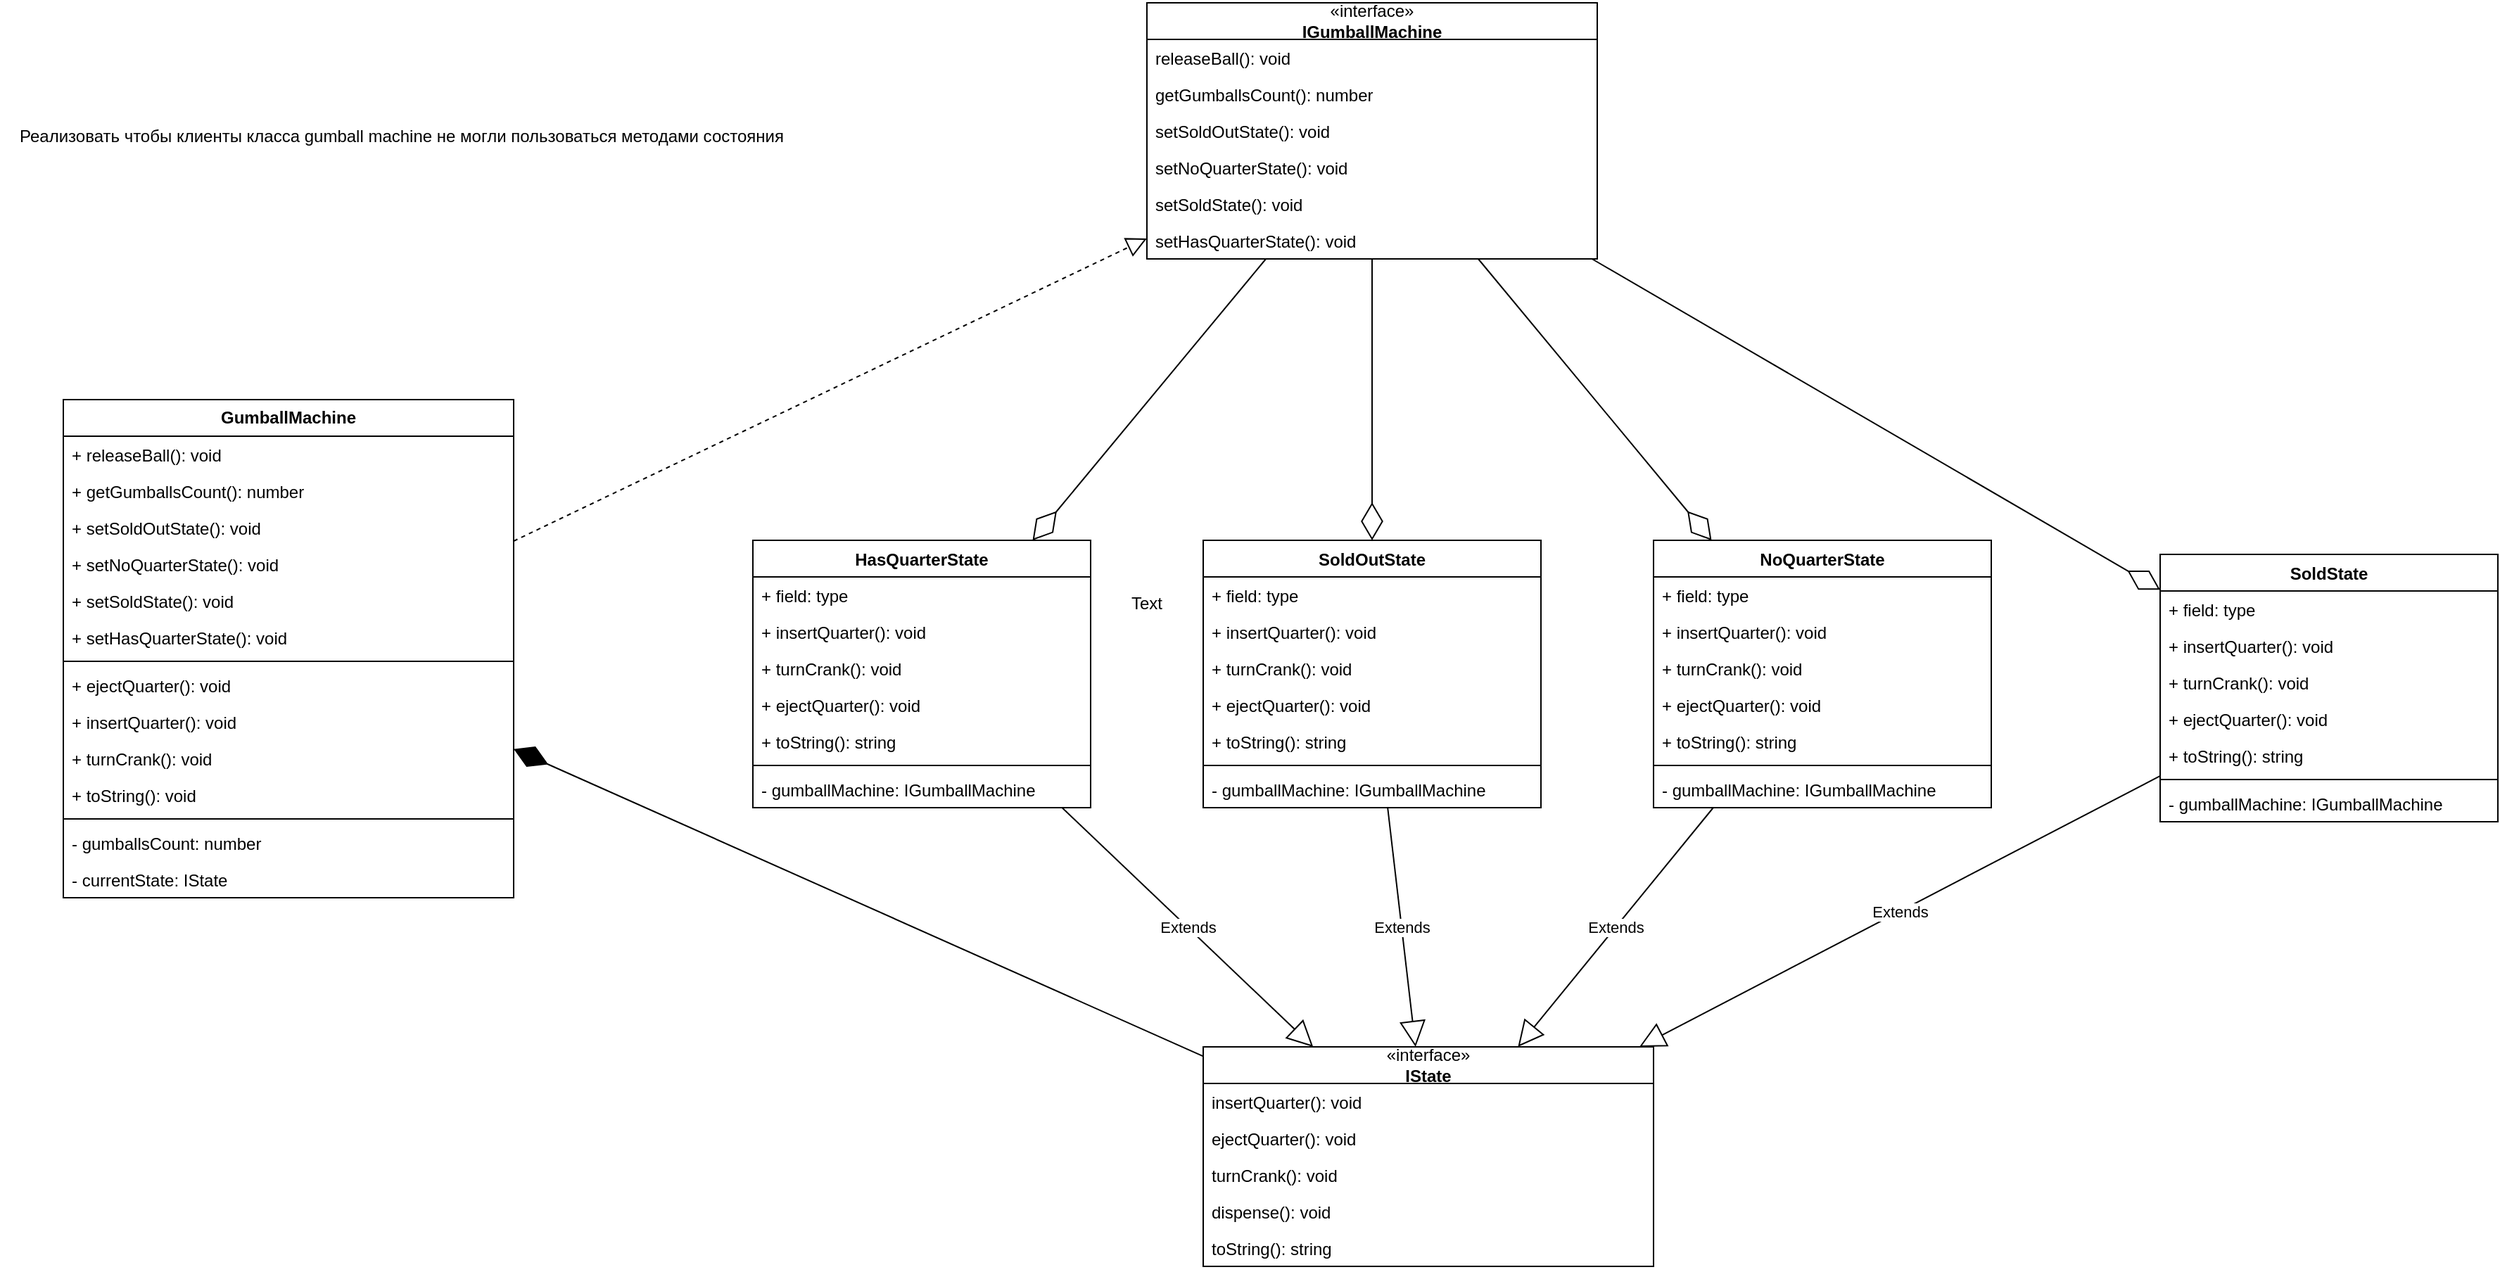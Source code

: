 <mxfile version="22.1.0" type="device">
  <diagram name="Страница — 1" id="yAGA-Q6XekmoFB_qAusQ">
    <mxGraphModel dx="3398" dy="2045" grid="1" gridSize="10" guides="1" tooltips="1" connect="1" arrows="1" fold="1" page="1" pageScale="1" pageWidth="827" pageHeight="1169" math="0" shadow="0">
      <root>
        <mxCell id="0" />
        <mxCell id="1" parent="0" />
        <mxCell id="E-KndAGt-GvtV74VVO-N-1" value="NoQuarterState" style="swimlane;fontStyle=1;align=center;verticalAlign=top;childLayout=stackLayout;horizontal=1;startSize=26;horizontalStack=0;resizeParent=1;resizeParentMax=0;resizeLast=0;collapsible=1;marginBottom=0;whiteSpace=wrap;html=1;" parent="1" vertex="1">
          <mxGeometry x="-40" y="200" width="240" height="190" as="geometry" />
        </mxCell>
        <mxCell id="E-KndAGt-GvtV74VVO-N-2" value="+ field: type" style="text;strokeColor=none;fillColor=none;align=left;verticalAlign=top;spacingLeft=4;spacingRight=4;overflow=hidden;rotatable=0;points=[[0,0.5],[1,0.5]];portConstraint=eastwest;whiteSpace=wrap;html=1;" parent="E-KndAGt-GvtV74VVO-N-1" vertex="1">
          <mxGeometry y="26" width="240" height="26" as="geometry" />
        </mxCell>
        <mxCell id="E-KndAGt-GvtV74VVO-N-15" value="+ insertQuarter(): void" style="text;strokeColor=none;fillColor=none;align=left;verticalAlign=top;spacingLeft=4;spacingRight=4;overflow=hidden;rotatable=0;points=[[0,0.5],[1,0.5]];portConstraint=eastwest;whiteSpace=wrap;html=1;" parent="E-KndAGt-GvtV74VVO-N-1" vertex="1">
          <mxGeometry y="52" width="240" height="26" as="geometry" />
        </mxCell>
        <mxCell id="E-KndAGt-GvtV74VVO-N-17" value="+ turnCrank(): void" style="text;strokeColor=none;fillColor=none;align=left;verticalAlign=top;spacingLeft=4;spacingRight=4;overflow=hidden;rotatable=0;points=[[0,0.5],[1,0.5]];portConstraint=eastwest;whiteSpace=wrap;html=1;" parent="E-KndAGt-GvtV74VVO-N-1" vertex="1">
          <mxGeometry y="78" width="240" height="26" as="geometry" />
        </mxCell>
        <mxCell id="E-KndAGt-GvtV74VVO-N-16" value="+ ejectQuarter(): void" style="text;strokeColor=none;fillColor=none;align=left;verticalAlign=top;spacingLeft=4;spacingRight=4;overflow=hidden;rotatable=0;points=[[0,0.5],[1,0.5]];portConstraint=eastwest;whiteSpace=wrap;html=1;" parent="E-KndAGt-GvtV74VVO-N-1" vertex="1">
          <mxGeometry y="104" width="240" height="26" as="geometry" />
        </mxCell>
        <mxCell id="E-KndAGt-GvtV74VVO-N-18" value="+ toString(): string" style="text;strokeColor=none;fillColor=none;align=left;verticalAlign=top;spacingLeft=4;spacingRight=4;overflow=hidden;rotatable=0;points=[[0,0.5],[1,0.5]];portConstraint=eastwest;whiteSpace=wrap;html=1;" parent="E-KndAGt-GvtV74VVO-N-1" vertex="1">
          <mxGeometry y="130" width="240" height="26" as="geometry" />
        </mxCell>
        <mxCell id="E-KndAGt-GvtV74VVO-N-3" value="" style="line;strokeWidth=1;fillColor=none;align=left;verticalAlign=middle;spacingTop=-1;spacingLeft=3;spacingRight=3;rotatable=0;labelPosition=right;points=[];portConstraint=eastwest;strokeColor=inherit;" parent="E-KndAGt-GvtV74VVO-N-1" vertex="1">
          <mxGeometry y="156" width="240" height="8" as="geometry" />
        </mxCell>
        <mxCell id="E-KndAGt-GvtV74VVO-N-4" value="- gumballMachine: IGumballMachine" style="text;strokeColor=none;fillColor=none;align=left;verticalAlign=top;spacingLeft=4;spacingRight=4;overflow=hidden;rotatable=0;points=[[0,0.5],[1,0.5]];portConstraint=eastwest;whiteSpace=wrap;html=1;" parent="E-KndAGt-GvtV74VVO-N-1" vertex="1">
          <mxGeometry y="164" width="240" height="26" as="geometry" />
        </mxCell>
        <mxCell id="E-KndAGt-GvtV74VVO-N-5" value="«interface»&lt;br style=&quot;border-color: var(--border-color);&quot;&gt;&lt;b&gt;IState&lt;/b&gt;" style="swimlane;fontStyle=0;childLayout=stackLayout;horizontal=1;startSize=26;fillColor=none;horizontalStack=0;resizeParent=1;resizeParentMax=0;resizeLast=0;collapsible=1;marginBottom=0;whiteSpace=wrap;html=1;" parent="1" vertex="1">
          <mxGeometry x="-360" y="560" width="320" height="156" as="geometry" />
        </mxCell>
        <mxCell id="E-KndAGt-GvtV74VVO-N-6" value="insertQuarter(): void" style="text;strokeColor=none;fillColor=none;align=left;verticalAlign=top;spacingLeft=4;spacingRight=4;overflow=hidden;rotatable=0;points=[[0,0.5],[1,0.5]];portConstraint=eastwest;whiteSpace=wrap;html=1;" parent="E-KndAGt-GvtV74VVO-N-5" vertex="1">
          <mxGeometry y="26" width="320" height="26" as="geometry" />
        </mxCell>
        <mxCell id="E-KndAGt-GvtV74VVO-N-7" value="ejectQuarter(): void" style="text;strokeColor=none;fillColor=none;align=left;verticalAlign=top;spacingLeft=4;spacingRight=4;overflow=hidden;rotatable=0;points=[[0,0.5],[1,0.5]];portConstraint=eastwest;whiteSpace=wrap;html=1;" parent="E-KndAGt-GvtV74VVO-N-5" vertex="1">
          <mxGeometry y="52" width="320" height="26" as="geometry" />
        </mxCell>
        <mxCell id="E-KndAGt-GvtV74VVO-N-12" value="turnCrank(): void" style="text;strokeColor=none;fillColor=none;align=left;verticalAlign=top;spacingLeft=4;spacingRight=4;overflow=hidden;rotatable=0;points=[[0,0.5],[1,0.5]];portConstraint=eastwest;whiteSpace=wrap;html=1;" parent="E-KndAGt-GvtV74VVO-N-5" vertex="1">
          <mxGeometry y="78" width="320" height="26" as="geometry" />
        </mxCell>
        <mxCell id="E-KndAGt-GvtV74VVO-N-13" value="dispense(): void" style="text;strokeColor=none;fillColor=none;align=left;verticalAlign=top;spacingLeft=4;spacingRight=4;overflow=hidden;rotatable=0;points=[[0,0.5],[1,0.5]];portConstraint=eastwest;whiteSpace=wrap;html=1;" parent="E-KndAGt-GvtV74VVO-N-5" vertex="1">
          <mxGeometry y="104" width="320" height="26" as="geometry" />
        </mxCell>
        <mxCell id="E-KndAGt-GvtV74VVO-N-14" value="toString(): string" style="text;strokeColor=none;fillColor=none;align=left;verticalAlign=top;spacingLeft=4;spacingRight=4;overflow=hidden;rotatable=0;points=[[0,0.5],[1,0.5]];portConstraint=eastwest;whiteSpace=wrap;html=1;" parent="E-KndAGt-GvtV74VVO-N-5" vertex="1">
          <mxGeometry y="130" width="320" height="26" as="geometry" />
        </mxCell>
        <mxCell id="E-KndAGt-GvtV74VVO-N-19" value="HasQuarterState" style="swimlane;fontStyle=1;align=center;verticalAlign=top;childLayout=stackLayout;horizontal=1;startSize=26;horizontalStack=0;resizeParent=1;resizeParentMax=0;resizeLast=0;collapsible=1;marginBottom=0;whiteSpace=wrap;html=1;" parent="1" vertex="1">
          <mxGeometry x="-680" y="200" width="240" height="190" as="geometry" />
        </mxCell>
        <mxCell id="E-KndAGt-GvtV74VVO-N-20" value="+ field: type" style="text;strokeColor=none;fillColor=none;align=left;verticalAlign=top;spacingLeft=4;spacingRight=4;overflow=hidden;rotatable=0;points=[[0,0.5],[1,0.5]];portConstraint=eastwest;whiteSpace=wrap;html=1;" parent="E-KndAGt-GvtV74VVO-N-19" vertex="1">
          <mxGeometry y="26" width="240" height="26" as="geometry" />
        </mxCell>
        <mxCell id="E-KndAGt-GvtV74VVO-N-21" value="+ insertQuarter(): void" style="text;strokeColor=none;fillColor=none;align=left;verticalAlign=top;spacingLeft=4;spacingRight=4;overflow=hidden;rotatable=0;points=[[0,0.5],[1,0.5]];portConstraint=eastwest;whiteSpace=wrap;html=1;" parent="E-KndAGt-GvtV74VVO-N-19" vertex="1">
          <mxGeometry y="52" width="240" height="26" as="geometry" />
        </mxCell>
        <mxCell id="E-KndAGt-GvtV74VVO-N-22" value="+ turnCrank(): void" style="text;strokeColor=none;fillColor=none;align=left;verticalAlign=top;spacingLeft=4;spacingRight=4;overflow=hidden;rotatable=0;points=[[0,0.5],[1,0.5]];portConstraint=eastwest;whiteSpace=wrap;html=1;" parent="E-KndAGt-GvtV74VVO-N-19" vertex="1">
          <mxGeometry y="78" width="240" height="26" as="geometry" />
        </mxCell>
        <mxCell id="E-KndAGt-GvtV74VVO-N-23" value="+ ejectQuarter(): void" style="text;strokeColor=none;fillColor=none;align=left;verticalAlign=top;spacingLeft=4;spacingRight=4;overflow=hidden;rotatable=0;points=[[0,0.5],[1,0.5]];portConstraint=eastwest;whiteSpace=wrap;html=1;" parent="E-KndAGt-GvtV74VVO-N-19" vertex="1">
          <mxGeometry y="104" width="240" height="26" as="geometry" />
        </mxCell>
        <mxCell id="E-KndAGt-GvtV74VVO-N-24" value="+ toString(): string" style="text;strokeColor=none;fillColor=none;align=left;verticalAlign=top;spacingLeft=4;spacingRight=4;overflow=hidden;rotatable=0;points=[[0,0.5],[1,0.5]];portConstraint=eastwest;whiteSpace=wrap;html=1;" parent="E-KndAGt-GvtV74VVO-N-19" vertex="1">
          <mxGeometry y="130" width="240" height="26" as="geometry" />
        </mxCell>
        <mxCell id="E-KndAGt-GvtV74VVO-N-25" value="" style="line;strokeWidth=1;fillColor=none;align=left;verticalAlign=middle;spacingTop=-1;spacingLeft=3;spacingRight=3;rotatable=0;labelPosition=right;points=[];portConstraint=eastwest;strokeColor=inherit;" parent="E-KndAGt-GvtV74VVO-N-19" vertex="1">
          <mxGeometry y="156" width="240" height="8" as="geometry" />
        </mxCell>
        <mxCell id="E-KndAGt-GvtV74VVO-N-26" value="- gumballMachine: IGumballMachine" style="text;strokeColor=none;fillColor=none;align=left;verticalAlign=top;spacingLeft=4;spacingRight=4;overflow=hidden;rotatable=0;points=[[0,0.5],[1,0.5]];portConstraint=eastwest;whiteSpace=wrap;html=1;" parent="E-KndAGt-GvtV74VVO-N-19" vertex="1">
          <mxGeometry y="164" width="240" height="26" as="geometry" />
        </mxCell>
        <mxCell id="E-KndAGt-GvtV74VVO-N-27" value="SoldOutState" style="swimlane;fontStyle=1;align=center;verticalAlign=top;childLayout=stackLayout;horizontal=1;startSize=26;horizontalStack=0;resizeParent=1;resizeParentMax=0;resizeLast=0;collapsible=1;marginBottom=0;whiteSpace=wrap;html=1;" parent="1" vertex="1">
          <mxGeometry x="-360" y="200" width="240" height="190" as="geometry" />
        </mxCell>
        <mxCell id="E-KndAGt-GvtV74VVO-N-28" value="+ field: type" style="text;strokeColor=none;fillColor=none;align=left;verticalAlign=top;spacingLeft=4;spacingRight=4;overflow=hidden;rotatable=0;points=[[0,0.5],[1,0.5]];portConstraint=eastwest;whiteSpace=wrap;html=1;" parent="E-KndAGt-GvtV74VVO-N-27" vertex="1">
          <mxGeometry y="26" width="240" height="26" as="geometry" />
        </mxCell>
        <mxCell id="E-KndAGt-GvtV74VVO-N-29" value="+ insertQuarter(): void" style="text;strokeColor=none;fillColor=none;align=left;verticalAlign=top;spacingLeft=4;spacingRight=4;overflow=hidden;rotatable=0;points=[[0,0.5],[1,0.5]];portConstraint=eastwest;whiteSpace=wrap;html=1;" parent="E-KndAGt-GvtV74VVO-N-27" vertex="1">
          <mxGeometry y="52" width="240" height="26" as="geometry" />
        </mxCell>
        <mxCell id="E-KndAGt-GvtV74VVO-N-30" value="+ turnCrank(): void" style="text;strokeColor=none;fillColor=none;align=left;verticalAlign=top;spacingLeft=4;spacingRight=4;overflow=hidden;rotatable=0;points=[[0,0.5],[1,0.5]];portConstraint=eastwest;whiteSpace=wrap;html=1;" parent="E-KndAGt-GvtV74VVO-N-27" vertex="1">
          <mxGeometry y="78" width="240" height="26" as="geometry" />
        </mxCell>
        <mxCell id="E-KndAGt-GvtV74VVO-N-31" value="+ ejectQuarter(): void" style="text;strokeColor=none;fillColor=none;align=left;verticalAlign=top;spacingLeft=4;spacingRight=4;overflow=hidden;rotatable=0;points=[[0,0.5],[1,0.5]];portConstraint=eastwest;whiteSpace=wrap;html=1;" parent="E-KndAGt-GvtV74VVO-N-27" vertex="1">
          <mxGeometry y="104" width="240" height="26" as="geometry" />
        </mxCell>
        <mxCell id="E-KndAGt-GvtV74VVO-N-32" value="+ toString(): string" style="text;strokeColor=none;fillColor=none;align=left;verticalAlign=top;spacingLeft=4;spacingRight=4;overflow=hidden;rotatable=0;points=[[0,0.5],[1,0.5]];portConstraint=eastwest;whiteSpace=wrap;html=1;" parent="E-KndAGt-GvtV74VVO-N-27" vertex="1">
          <mxGeometry y="130" width="240" height="26" as="geometry" />
        </mxCell>
        <mxCell id="E-KndAGt-GvtV74VVO-N-33" value="" style="line;strokeWidth=1;fillColor=none;align=left;verticalAlign=middle;spacingTop=-1;spacingLeft=3;spacingRight=3;rotatable=0;labelPosition=right;points=[];portConstraint=eastwest;strokeColor=inherit;" parent="E-KndAGt-GvtV74VVO-N-27" vertex="1">
          <mxGeometry y="156" width="240" height="8" as="geometry" />
        </mxCell>
        <mxCell id="E-KndAGt-GvtV74VVO-N-34" value="- gumballMachine: IGumballMachine" style="text;strokeColor=none;fillColor=none;align=left;verticalAlign=top;spacingLeft=4;spacingRight=4;overflow=hidden;rotatable=0;points=[[0,0.5],[1,0.5]];portConstraint=eastwest;whiteSpace=wrap;html=1;" parent="E-KndAGt-GvtV74VVO-N-27" vertex="1">
          <mxGeometry y="164" width="240" height="26" as="geometry" />
        </mxCell>
        <mxCell id="E-KndAGt-GvtV74VVO-N-35" value="SoldState" style="swimlane;fontStyle=1;align=center;verticalAlign=top;childLayout=stackLayout;horizontal=1;startSize=26;horizontalStack=0;resizeParent=1;resizeParentMax=0;resizeLast=0;collapsible=1;marginBottom=0;whiteSpace=wrap;html=1;" parent="1" vertex="1">
          <mxGeometry x="320" y="210" width="240" height="190" as="geometry" />
        </mxCell>
        <mxCell id="E-KndAGt-GvtV74VVO-N-36" value="+ field: type" style="text;strokeColor=none;fillColor=none;align=left;verticalAlign=top;spacingLeft=4;spacingRight=4;overflow=hidden;rotatable=0;points=[[0,0.5],[1,0.5]];portConstraint=eastwest;whiteSpace=wrap;html=1;" parent="E-KndAGt-GvtV74VVO-N-35" vertex="1">
          <mxGeometry y="26" width="240" height="26" as="geometry" />
        </mxCell>
        <mxCell id="E-KndAGt-GvtV74VVO-N-37" value="+ insertQuarter(): void" style="text;strokeColor=none;fillColor=none;align=left;verticalAlign=top;spacingLeft=4;spacingRight=4;overflow=hidden;rotatable=0;points=[[0,0.5],[1,0.5]];portConstraint=eastwest;whiteSpace=wrap;html=1;" parent="E-KndAGt-GvtV74VVO-N-35" vertex="1">
          <mxGeometry y="52" width="240" height="26" as="geometry" />
        </mxCell>
        <mxCell id="E-KndAGt-GvtV74VVO-N-38" value="+ turnCrank(): void" style="text;strokeColor=none;fillColor=none;align=left;verticalAlign=top;spacingLeft=4;spacingRight=4;overflow=hidden;rotatable=0;points=[[0,0.5],[1,0.5]];portConstraint=eastwest;whiteSpace=wrap;html=1;" parent="E-KndAGt-GvtV74VVO-N-35" vertex="1">
          <mxGeometry y="78" width="240" height="26" as="geometry" />
        </mxCell>
        <mxCell id="E-KndAGt-GvtV74VVO-N-39" value="+ ejectQuarter(): void" style="text;strokeColor=none;fillColor=none;align=left;verticalAlign=top;spacingLeft=4;spacingRight=4;overflow=hidden;rotatable=0;points=[[0,0.5],[1,0.5]];portConstraint=eastwest;whiteSpace=wrap;html=1;" parent="E-KndAGt-GvtV74VVO-N-35" vertex="1">
          <mxGeometry y="104" width="240" height="26" as="geometry" />
        </mxCell>
        <mxCell id="E-KndAGt-GvtV74VVO-N-40" value="+ toString(): string" style="text;strokeColor=none;fillColor=none;align=left;verticalAlign=top;spacingLeft=4;spacingRight=4;overflow=hidden;rotatable=0;points=[[0,0.5],[1,0.5]];portConstraint=eastwest;whiteSpace=wrap;html=1;" parent="E-KndAGt-GvtV74VVO-N-35" vertex="1">
          <mxGeometry y="130" width="240" height="26" as="geometry" />
        </mxCell>
        <mxCell id="E-KndAGt-GvtV74VVO-N-41" value="" style="line;strokeWidth=1;fillColor=none;align=left;verticalAlign=middle;spacingTop=-1;spacingLeft=3;spacingRight=3;rotatable=0;labelPosition=right;points=[];portConstraint=eastwest;strokeColor=inherit;" parent="E-KndAGt-GvtV74VVO-N-35" vertex="1">
          <mxGeometry y="156" width="240" height="8" as="geometry" />
        </mxCell>
        <mxCell id="E-KndAGt-GvtV74VVO-N-42" value="- gumballMachine: IGumballMachine" style="text;strokeColor=none;fillColor=none;align=left;verticalAlign=top;spacingLeft=4;spacingRight=4;overflow=hidden;rotatable=0;points=[[0,0.5],[1,0.5]];portConstraint=eastwest;whiteSpace=wrap;html=1;" parent="E-KndAGt-GvtV74VVO-N-35" vertex="1">
          <mxGeometry y="164" width="240" height="26" as="geometry" />
        </mxCell>
        <mxCell id="E-KndAGt-GvtV74VVO-N-52" value="«interface»&lt;br style=&quot;border-color: var(--border-color);&quot;&gt;&lt;b&gt;IGumballMachine&lt;/b&gt;" style="swimlane;fontStyle=0;childLayout=stackLayout;horizontal=1;startSize=26;fillColor=none;horizontalStack=0;resizeParent=1;resizeParentMax=0;resizeLast=0;collapsible=1;marginBottom=0;whiteSpace=wrap;html=1;" parent="1" vertex="1">
          <mxGeometry x="-400" y="-182" width="320" height="182" as="geometry" />
        </mxCell>
        <mxCell id="E-KndAGt-GvtV74VVO-N-53" value="releaseBall(): void" style="text;strokeColor=none;fillColor=none;align=left;verticalAlign=top;spacingLeft=4;spacingRight=4;overflow=hidden;rotatable=0;points=[[0,0.5],[1,0.5]];portConstraint=eastwest;whiteSpace=wrap;html=1;" parent="E-KndAGt-GvtV74VVO-N-52" vertex="1">
          <mxGeometry y="26" width="320" height="26" as="geometry" />
        </mxCell>
        <mxCell id="E-KndAGt-GvtV74VVO-N-54" value="getGumballsCount(): number" style="text;strokeColor=none;fillColor=none;align=left;verticalAlign=top;spacingLeft=4;spacingRight=4;overflow=hidden;rotatable=0;points=[[0,0.5],[1,0.5]];portConstraint=eastwest;whiteSpace=wrap;html=1;" parent="E-KndAGt-GvtV74VVO-N-52" vertex="1">
          <mxGeometry y="52" width="320" height="26" as="geometry" />
        </mxCell>
        <mxCell id="E-KndAGt-GvtV74VVO-N-55" value="setSoldOutState(): void" style="text;strokeColor=none;fillColor=none;align=left;verticalAlign=top;spacingLeft=4;spacingRight=4;overflow=hidden;rotatable=0;points=[[0,0.5],[1,0.5]];portConstraint=eastwest;whiteSpace=wrap;html=1;" parent="E-KndAGt-GvtV74VVO-N-52" vertex="1">
          <mxGeometry y="78" width="320" height="26" as="geometry" />
        </mxCell>
        <mxCell id="E-KndAGt-GvtV74VVO-N-56" value="setNoQuarterState(): void" style="text;strokeColor=none;fillColor=none;align=left;verticalAlign=top;spacingLeft=4;spacingRight=4;overflow=hidden;rotatable=0;points=[[0,0.5],[1,0.5]];portConstraint=eastwest;whiteSpace=wrap;html=1;" parent="E-KndAGt-GvtV74VVO-N-52" vertex="1">
          <mxGeometry y="104" width="320" height="26" as="geometry" />
        </mxCell>
        <mxCell id="E-KndAGt-GvtV74VVO-N-57" value="setSoldState(): void" style="text;strokeColor=none;fillColor=none;align=left;verticalAlign=top;spacingLeft=4;spacingRight=4;overflow=hidden;rotatable=0;points=[[0,0.5],[1,0.5]];portConstraint=eastwest;whiteSpace=wrap;html=1;" parent="E-KndAGt-GvtV74VVO-N-52" vertex="1">
          <mxGeometry y="130" width="320" height="26" as="geometry" />
        </mxCell>
        <mxCell id="E-KndAGt-GvtV74VVO-N-60" value="setHasQuarterState(): void" style="text;strokeColor=none;fillColor=none;align=left;verticalAlign=top;spacingLeft=4;spacingRight=4;overflow=hidden;rotatable=0;points=[[0,0.5],[1,0.5]];portConstraint=eastwest;whiteSpace=wrap;html=1;" parent="E-KndAGt-GvtV74VVO-N-52" vertex="1">
          <mxGeometry y="156" width="320" height="26" as="geometry" />
        </mxCell>
        <mxCell id="E-KndAGt-GvtV74VVO-N-61" value="&lt;b&gt;GumballMachine&lt;/b&gt;" style="swimlane;fontStyle=0;childLayout=stackLayout;horizontal=1;startSize=26;fillColor=none;horizontalStack=0;resizeParent=1;resizeParentMax=0;resizeLast=0;collapsible=1;marginBottom=0;whiteSpace=wrap;html=1;" parent="1" vertex="1">
          <mxGeometry x="-1170" y="100" width="320" height="354" as="geometry" />
        </mxCell>
        <mxCell id="E-KndAGt-GvtV74VVO-N-62" value="+ releaseBall(): void" style="text;strokeColor=none;fillColor=none;align=left;verticalAlign=top;spacingLeft=4;spacingRight=4;overflow=hidden;rotatable=0;points=[[0,0.5],[1,0.5]];portConstraint=eastwest;whiteSpace=wrap;html=1;" parent="E-KndAGt-GvtV74VVO-N-61" vertex="1">
          <mxGeometry y="26" width="320" height="26" as="geometry" />
        </mxCell>
        <mxCell id="E-KndAGt-GvtV74VVO-N-63" value="+ getGumballsCount(): number" style="text;strokeColor=none;fillColor=none;align=left;verticalAlign=top;spacingLeft=4;spacingRight=4;overflow=hidden;rotatable=0;points=[[0,0.5],[1,0.5]];portConstraint=eastwest;whiteSpace=wrap;html=1;" parent="E-KndAGt-GvtV74VVO-N-61" vertex="1">
          <mxGeometry y="52" width="320" height="26" as="geometry" />
        </mxCell>
        <mxCell id="E-KndAGt-GvtV74VVO-N-64" value="+ setSoldOutState(): void" style="text;strokeColor=none;fillColor=none;align=left;verticalAlign=top;spacingLeft=4;spacingRight=4;overflow=hidden;rotatable=0;points=[[0,0.5],[1,0.5]];portConstraint=eastwest;whiteSpace=wrap;html=1;" parent="E-KndAGt-GvtV74VVO-N-61" vertex="1">
          <mxGeometry y="78" width="320" height="26" as="geometry" />
        </mxCell>
        <mxCell id="E-KndAGt-GvtV74VVO-N-65" value="+ setNoQuarterState(): void" style="text;strokeColor=none;fillColor=none;align=left;verticalAlign=top;spacingLeft=4;spacingRight=4;overflow=hidden;rotatable=0;points=[[0,0.5],[1,0.5]];portConstraint=eastwest;whiteSpace=wrap;html=1;" parent="E-KndAGt-GvtV74VVO-N-61" vertex="1">
          <mxGeometry y="104" width="320" height="26" as="geometry" />
        </mxCell>
        <mxCell id="E-KndAGt-GvtV74VVO-N-66" value="+ setSoldState(): void" style="text;strokeColor=none;fillColor=none;align=left;verticalAlign=top;spacingLeft=4;spacingRight=4;overflow=hidden;rotatable=0;points=[[0,0.5],[1,0.5]];portConstraint=eastwest;whiteSpace=wrap;html=1;" parent="E-KndAGt-GvtV74VVO-N-61" vertex="1">
          <mxGeometry y="130" width="320" height="26" as="geometry" />
        </mxCell>
        <mxCell id="E-KndAGt-GvtV74VVO-N-67" value="+ setHasQuarterState(): void" style="text;strokeColor=none;fillColor=none;align=left;verticalAlign=top;spacingLeft=4;spacingRight=4;overflow=hidden;rotatable=0;points=[[0,0.5],[1,0.5]];portConstraint=eastwest;whiteSpace=wrap;html=1;" parent="E-KndAGt-GvtV74VVO-N-61" vertex="1">
          <mxGeometry y="156" width="320" height="26" as="geometry" />
        </mxCell>
        <mxCell id="E-KndAGt-GvtV74VVO-N-69" value="" style="line;strokeWidth=1;fillColor=none;align=left;verticalAlign=middle;spacingTop=-1;spacingLeft=3;spacingRight=3;rotatable=0;labelPosition=right;points=[];portConstraint=eastwest;strokeColor=inherit;" parent="E-KndAGt-GvtV74VVO-N-61" vertex="1">
          <mxGeometry y="182" width="320" height="8" as="geometry" />
        </mxCell>
        <mxCell id="E-KndAGt-GvtV74VVO-N-68" value="+ ejectQuarter(): void" style="text;strokeColor=none;fillColor=none;align=left;verticalAlign=top;spacingLeft=4;spacingRight=4;overflow=hidden;rotatable=0;points=[[0,0.5],[1,0.5]];portConstraint=eastwest;whiteSpace=wrap;html=1;" parent="E-KndAGt-GvtV74VVO-N-61" vertex="1">
          <mxGeometry y="190" width="320" height="26" as="geometry" />
        </mxCell>
        <mxCell id="E-KndAGt-GvtV74VVO-N-70" value="+&amp;nbsp;insertQuarter&lt;span style=&quot;background-color: initial;&quot;&gt;(): void&lt;/span&gt;" style="text;strokeColor=none;fillColor=none;align=left;verticalAlign=top;spacingLeft=4;spacingRight=4;overflow=hidden;rotatable=0;points=[[0,0.5],[1,0.5]];portConstraint=eastwest;whiteSpace=wrap;html=1;" parent="E-KndAGt-GvtV74VVO-N-61" vertex="1">
          <mxGeometry y="216" width="320" height="26" as="geometry" />
        </mxCell>
        <mxCell id="E-KndAGt-GvtV74VVO-N-71" value="+&amp;nbsp;turnCrank&lt;span style=&quot;background-color: initial;&quot;&gt;(): void&lt;/span&gt;" style="text;strokeColor=none;fillColor=none;align=left;verticalAlign=top;spacingLeft=4;spacingRight=4;overflow=hidden;rotatable=0;points=[[0,0.5],[1,0.5]];portConstraint=eastwest;whiteSpace=wrap;html=1;" parent="E-KndAGt-GvtV74VVO-N-61" vertex="1">
          <mxGeometry y="242" width="320" height="26" as="geometry" />
        </mxCell>
        <mxCell id="E-KndAGt-GvtV74VVO-N-72" value="+&amp;nbsp;toString&lt;span style=&quot;background-color: initial;&quot;&gt;(): void&lt;/span&gt;" style="text;strokeColor=none;fillColor=none;align=left;verticalAlign=top;spacingLeft=4;spacingRight=4;overflow=hidden;rotatable=0;points=[[0,0.5],[1,0.5]];portConstraint=eastwest;whiteSpace=wrap;html=1;" parent="E-KndAGt-GvtV74VVO-N-61" vertex="1">
          <mxGeometry y="268" width="320" height="26" as="geometry" />
        </mxCell>
        <mxCell id="E-KndAGt-GvtV74VVO-N-73" value="" style="line;strokeWidth=1;fillColor=none;align=left;verticalAlign=middle;spacingTop=-1;spacingLeft=3;spacingRight=3;rotatable=0;labelPosition=right;points=[];portConstraint=eastwest;strokeColor=inherit;" parent="E-KndAGt-GvtV74VVO-N-61" vertex="1">
          <mxGeometry y="294" width="320" height="8" as="geometry" />
        </mxCell>
        <mxCell id="E-KndAGt-GvtV74VVO-N-74" value="- gumballsCount: number" style="text;strokeColor=none;fillColor=none;align=left;verticalAlign=top;spacingLeft=4;spacingRight=4;overflow=hidden;rotatable=0;points=[[0,0.5],[1,0.5]];portConstraint=eastwest;whiteSpace=wrap;html=1;" parent="E-KndAGt-GvtV74VVO-N-61" vertex="1">
          <mxGeometry y="302" width="320" height="26" as="geometry" />
        </mxCell>
        <mxCell id="E-KndAGt-GvtV74VVO-N-75" value="-&amp;nbsp;currentState&lt;span style=&quot;background-color: initial;&quot;&gt;: IState&lt;/span&gt;" style="text;strokeColor=none;fillColor=none;align=left;verticalAlign=top;spacingLeft=4;spacingRight=4;overflow=hidden;rotatable=0;points=[[0,0.5],[1,0.5]];portConstraint=eastwest;whiteSpace=wrap;html=1;" parent="E-KndAGt-GvtV74VVO-N-61" vertex="1">
          <mxGeometry y="328" width="320" height="26" as="geometry" />
        </mxCell>
        <mxCell id="E-KndAGt-GvtV74VVO-N-76" value="" style="endArrow=block;dashed=1;endFill=0;endSize=12;html=1;rounded=0;" parent="1" source="E-KndAGt-GvtV74VVO-N-61" target="E-KndAGt-GvtV74VVO-N-52" edge="1">
          <mxGeometry width="160" relative="1" as="geometry">
            <mxPoint x="250" y="1250" as="sourcePoint" />
            <mxPoint x="410" y="1250" as="targetPoint" />
          </mxGeometry>
        </mxCell>
        <mxCell id="E-KndAGt-GvtV74VVO-N-77" value="" style="endArrow=diamondThin;endFill=1;endSize=24;html=1;rounded=0;" parent="1" source="E-KndAGt-GvtV74VVO-N-5" target="E-KndAGt-GvtV74VVO-N-61" edge="1">
          <mxGeometry width="160" relative="1" as="geometry">
            <mxPoint x="-300" y="810" as="sourcePoint" />
            <mxPoint x="-140" y="810" as="targetPoint" />
          </mxGeometry>
        </mxCell>
        <mxCell id="E-KndAGt-GvtV74VVO-N-78" value="Extends" style="endArrow=block;endSize=16;endFill=0;html=1;rounded=0;" parent="1" source="E-KndAGt-GvtV74VVO-N-19" target="E-KndAGt-GvtV74VVO-N-5" edge="1">
          <mxGeometry width="160" relative="1" as="geometry">
            <mxPoint x="-290" y="600" as="sourcePoint" />
            <mxPoint x="-130" y="600" as="targetPoint" />
          </mxGeometry>
        </mxCell>
        <mxCell id="E-KndAGt-GvtV74VVO-N-79" value="Extends" style="endArrow=block;endSize=16;endFill=0;html=1;rounded=0;" parent="1" source="E-KndAGt-GvtV74VVO-N-27" target="E-KndAGt-GvtV74VVO-N-5" edge="1">
          <mxGeometry width="160" relative="1" as="geometry">
            <mxPoint x="-430" y="389" as="sourcePoint" />
            <mxPoint x="-301" y="480" as="targetPoint" />
          </mxGeometry>
        </mxCell>
        <mxCell id="E-KndAGt-GvtV74VVO-N-80" value="Extends" style="endArrow=block;endSize=16;endFill=0;html=1;rounded=0;" parent="1" source="E-KndAGt-GvtV74VVO-N-1" target="E-KndAGt-GvtV74VVO-N-5" edge="1">
          <mxGeometry width="160" relative="1" as="geometry">
            <mxPoint x="-215" y="400" as="sourcePoint" />
            <mxPoint x="-202" y="480" as="targetPoint" />
          </mxGeometry>
        </mxCell>
        <mxCell id="E-KndAGt-GvtV74VVO-N-81" value="Extends" style="endArrow=block;endSize=16;endFill=0;html=1;rounded=0;" parent="1" source="E-KndAGt-GvtV74VVO-N-35" target="E-KndAGt-GvtV74VVO-N-5" edge="1">
          <mxGeometry width="160" relative="1" as="geometry">
            <mxPoint x="-15" y="400" as="sourcePoint" />
            <mxPoint x="-104" y="480" as="targetPoint" />
          </mxGeometry>
        </mxCell>
        <mxCell id="E-KndAGt-GvtV74VVO-N-82" value="" style="endArrow=diamondThin;endFill=0;endSize=24;html=1;rounded=0;" parent="1" source="E-KndAGt-GvtV74VVO-N-52" target="E-KndAGt-GvtV74VVO-N-19" edge="1">
          <mxGeometry width="160" relative="1" as="geometry">
            <mxPoint x="-80" y="10" as="sourcePoint" />
            <mxPoint x="80" y="10" as="targetPoint" />
          </mxGeometry>
        </mxCell>
        <mxCell id="E-KndAGt-GvtV74VVO-N-83" value="" style="endArrow=diamondThin;endFill=0;endSize=24;html=1;rounded=0;" parent="1" source="E-KndAGt-GvtV74VVO-N-52" target="E-KndAGt-GvtV74VVO-N-27" edge="1">
          <mxGeometry width="160" relative="1" as="geometry">
            <mxPoint x="-305" y="10" as="sourcePoint" />
            <mxPoint x="-471" y="210" as="targetPoint" />
          </mxGeometry>
        </mxCell>
        <mxCell id="E-KndAGt-GvtV74VVO-N-84" value="" style="endArrow=diamondThin;endFill=0;endSize=24;html=1;rounded=0;" parent="1" source="E-KndAGt-GvtV74VVO-N-52" target="E-KndAGt-GvtV74VVO-N-1" edge="1">
          <mxGeometry width="160" relative="1" as="geometry">
            <mxPoint x="-230" y="10" as="sourcePoint" />
            <mxPoint x="-230" y="210" as="targetPoint" />
          </mxGeometry>
        </mxCell>
        <mxCell id="E-KndAGt-GvtV74VVO-N-85" value="" style="endArrow=diamondThin;endFill=0;endSize=24;html=1;rounded=0;" parent="1" source="E-KndAGt-GvtV74VVO-N-52" target="E-KndAGt-GvtV74VVO-N-35" edge="1">
          <mxGeometry width="160" relative="1" as="geometry">
            <mxPoint x="-155" y="10" as="sourcePoint" />
            <mxPoint x="11" y="210" as="targetPoint" />
          </mxGeometry>
        </mxCell>
        <mxCell id="PLQC63W9CAXQdIt49F5F-1" value="Text" style="text;html=1;strokeColor=none;fillColor=none;align=center;verticalAlign=middle;whiteSpace=wrap;rounded=0;" vertex="1" parent="1">
          <mxGeometry x="-430" y="230" width="60" height="30" as="geometry" />
        </mxCell>
        <mxCell id="PLQC63W9CAXQdIt49F5F-2" value="Реализовать чтобы клиенты класса gumball machine не могли пользоваться методами состояния" style="text;html=1;align=center;verticalAlign=middle;resizable=0;points=[];autosize=1;strokeColor=none;fillColor=none;" vertex="1" parent="1">
          <mxGeometry x="-1215" y="-102" width="570" height="30" as="geometry" />
        </mxCell>
      </root>
    </mxGraphModel>
  </diagram>
</mxfile>
